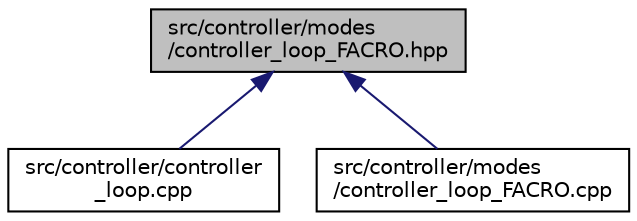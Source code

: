 digraph "src/controller/modes/controller_loop_FACRO.hpp"
{
 // LATEX_PDF_SIZE
  edge [fontname="Helvetica",fontsize="10",labelfontname="Helvetica",labelfontsize="10"];
  node [fontname="Helvetica",fontsize="10",shape=record];
  Node1 [label="src/controller/modes\l/controller_loop_FACRO.hpp",height=0.2,width=0.4,color="black", fillcolor="grey75", style="filled", fontcolor="black",tooltip=" "];
  Node1 -> Node2 [dir="back",color="midnightblue",fontsize="10",style="solid",fontname="Helvetica"];
  Node2 [label="src/controller/controller\l_loop.cpp",height=0.2,width=0.4,color="black", fillcolor="white", style="filled",URL="$controller__loop_8cpp.html",tooltip=" "];
  Node1 -> Node3 [dir="back",color="midnightblue",fontsize="10",style="solid",fontname="Helvetica"];
  Node3 [label="src/controller/modes\l/controller_loop_FACRO.cpp",height=0.2,width=0.4,color="black", fillcolor="white", style="filled",URL="$controller__loop___f_a_c_r_o_8cpp.html",tooltip=" "];
}
